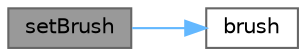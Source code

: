 digraph "setBrush"
{
 // LATEX_PDF_SIZE
  bgcolor="transparent";
  edge [fontname=Helvetica,fontsize=10,labelfontname=Helvetica,labelfontsize=10];
  node [fontname=Helvetica,fontsize=10,shape=box,height=0.2,width=0.4];
  rankdir="LR";
  Node1 [id="Node000001",label="setBrush",height=0.2,width=0.4,color="gray40", fillcolor="grey60", style="filled", fontcolor="black",tooltip="设置水波纹画刷"];
  Node1 -> Node2 [id="edge1_Node000001_Node000002",color="steelblue1",style="solid",tooltip=" "];
  Node2 [id="Node000002",label="brush",height=0.2,width=0.4,color="grey40", fillcolor="white", style="filled",URL="$class_qt_material_ripple.html#a2d2f7f3f9281a2f0cfa6c1b7eb3498cf",tooltip="获取水波纹画刷"];
}
